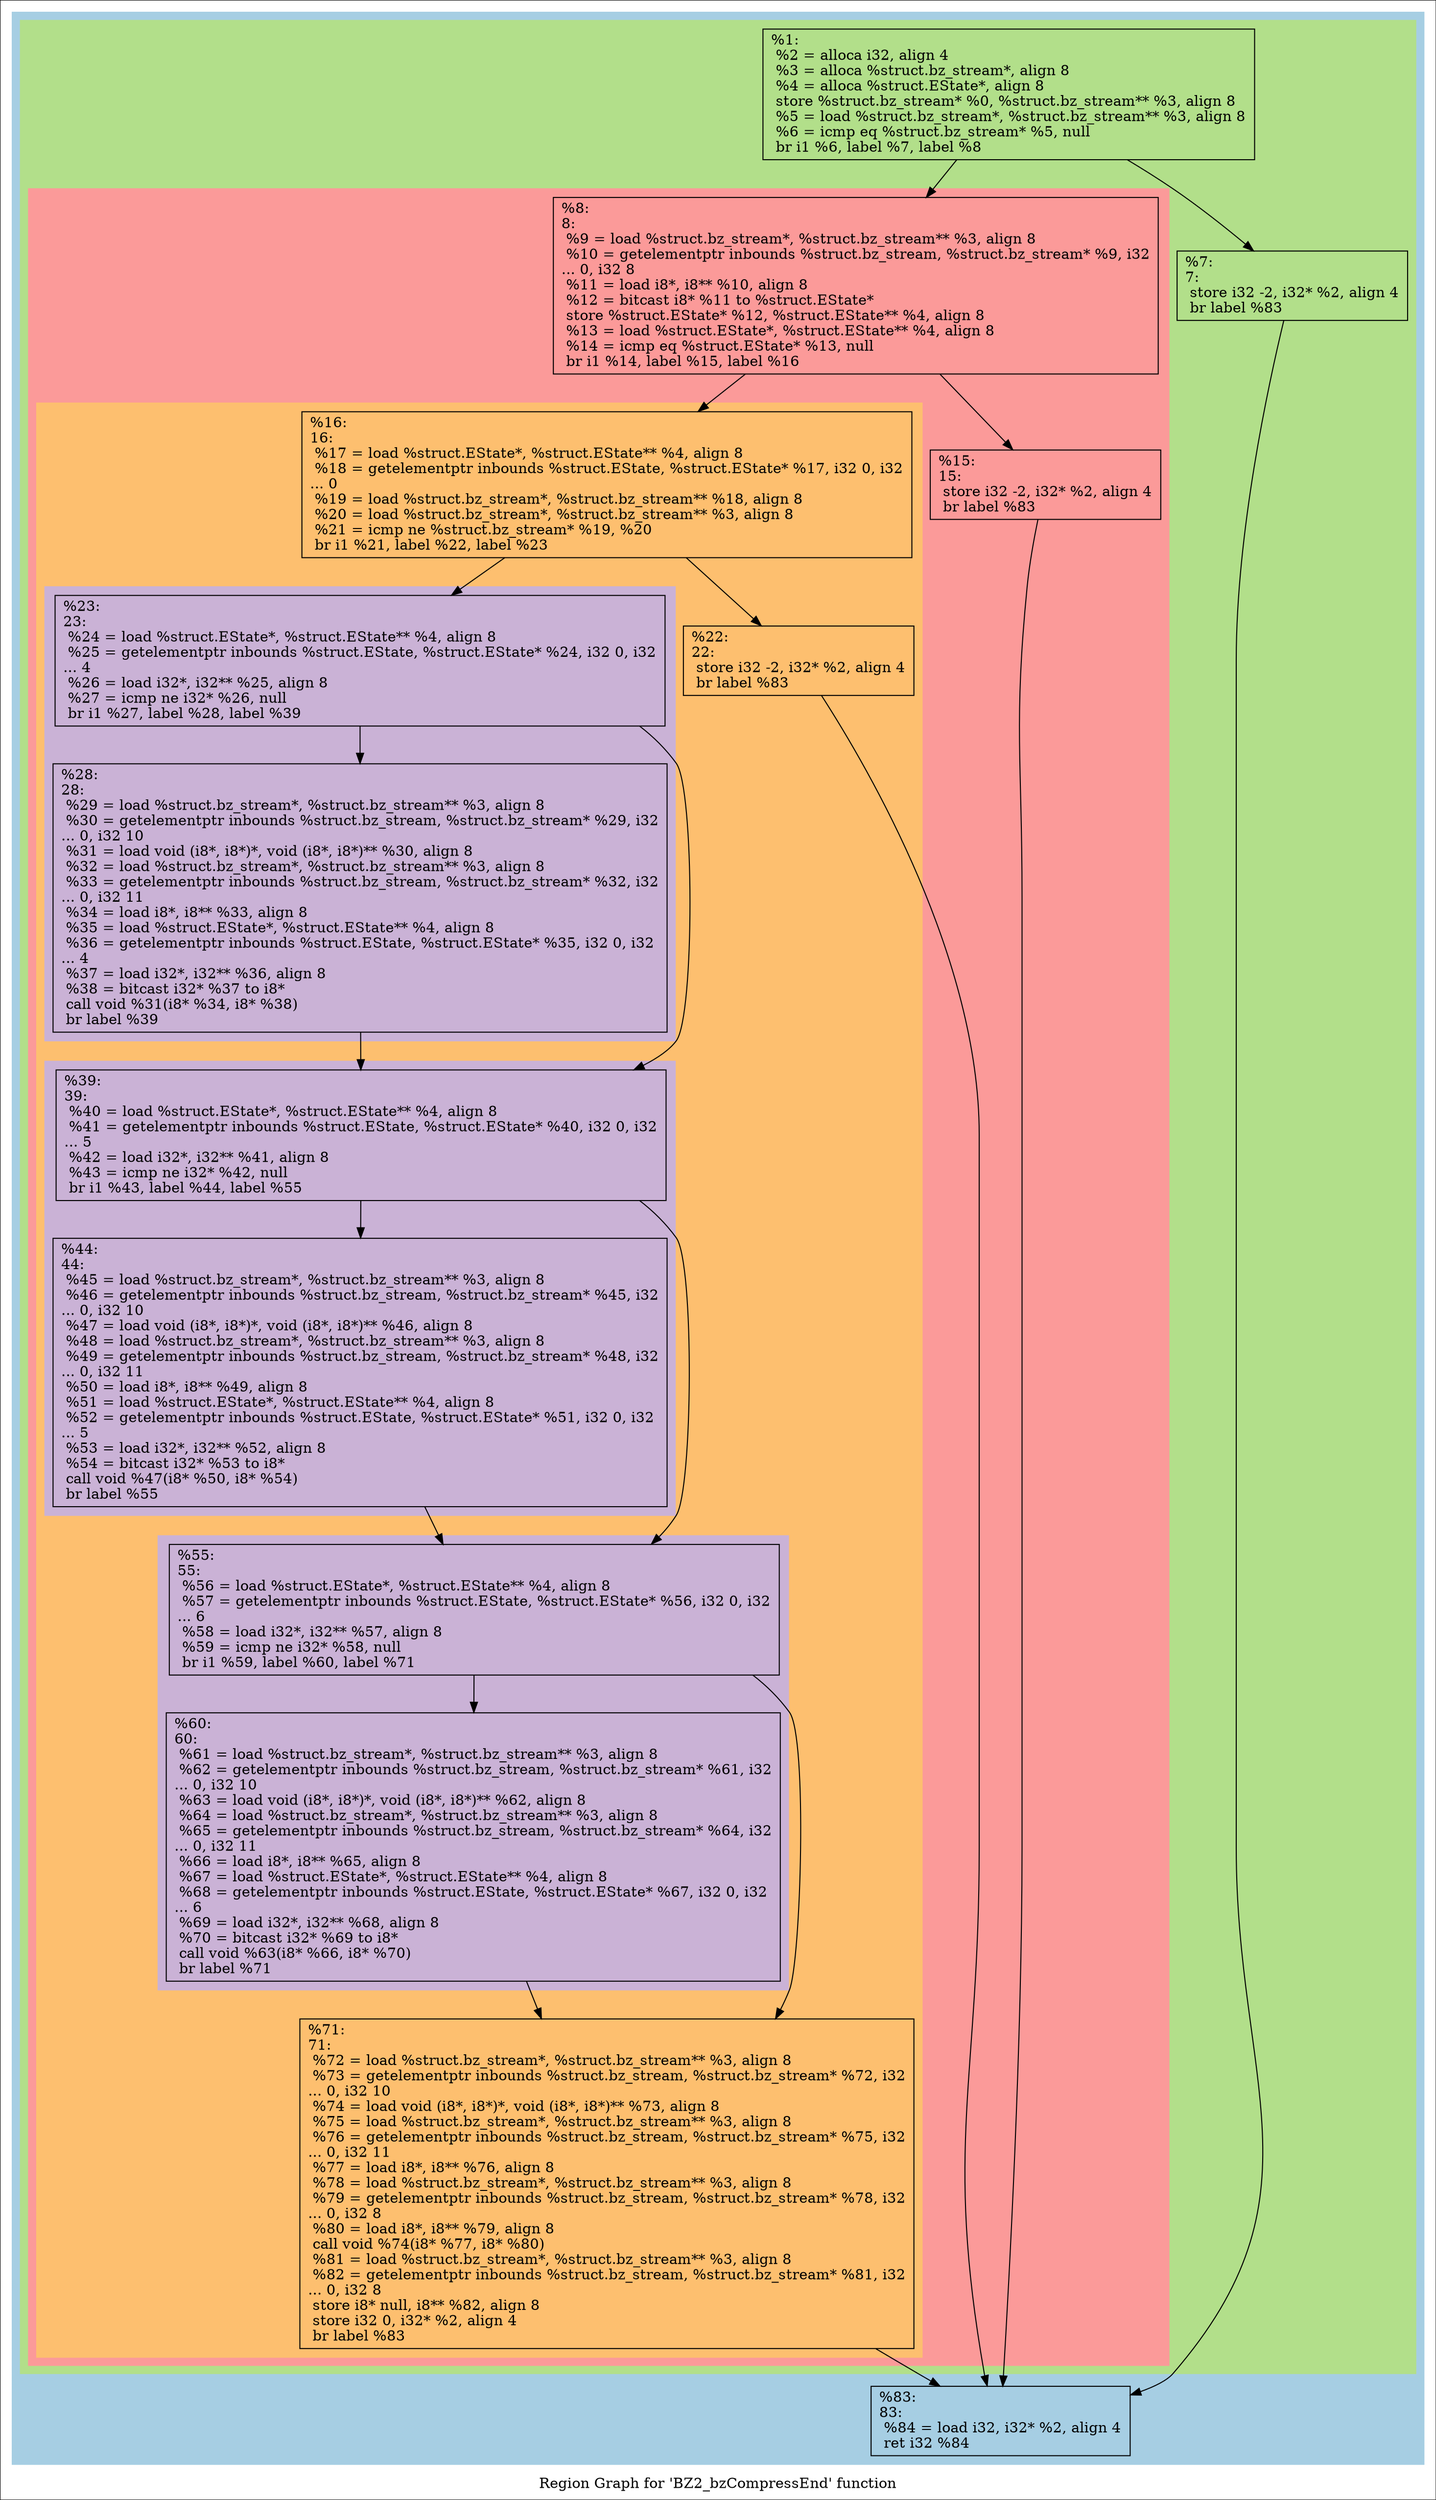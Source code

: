 digraph "Region Graph for 'BZ2_bzCompressEnd' function" {
	label="Region Graph for 'BZ2_bzCompressEnd' function";

	Node0x2ab5170 [shape=record,label="{%1:\l  %2 = alloca i32, align 4\l  %3 = alloca %struct.bz_stream*, align 8\l  %4 = alloca %struct.EState*, align 8\l  store %struct.bz_stream* %0, %struct.bz_stream** %3, align 8\l  %5 = load %struct.bz_stream*, %struct.bz_stream** %3, align 8\l  %6 = icmp eq %struct.bz_stream* %5, null\l  br i1 %6, label %7, label %8\l}"];
	Node0x2ab5170 -> Node0x2b424f0;
	Node0x2ab5170 -> Node0x2b57780;
	Node0x2b424f0 [shape=record,label="{%7:\l7:                                                \l  store i32 -2, i32* %2, align 4\l  br label %83\l}"];
	Node0x2b424f0 -> Node0x2b4ddd0;
	Node0x2b4ddd0 [shape=record,label="{%83:\l83:                                               \l  %84 = load i32, i32* %2, align 4\l  ret i32 %84\l}"];
	Node0x2b57780 [shape=record,label="{%8:\l8:                                                \l  %9 = load %struct.bz_stream*, %struct.bz_stream** %3, align 8\l  %10 = getelementptr inbounds %struct.bz_stream, %struct.bz_stream* %9, i32\l... 0, i32 8\l  %11 = load i8*, i8** %10, align 8\l  %12 = bitcast i8* %11 to %struct.EState*\l  store %struct.EState* %12, %struct.EState** %4, align 8\l  %13 = load %struct.EState*, %struct.EState** %4, align 8\l  %14 = icmp eq %struct.EState* %13, null\l  br i1 %14, label %15, label %16\l}"];
	Node0x2b57780 -> Node0x2a72d70;
	Node0x2b57780 -> Node0x2a91540;
	Node0x2a72d70 [shape=record,label="{%15:\l15:                                               \l  store i32 -2, i32* %2, align 4\l  br label %83\l}"];
	Node0x2a72d70 -> Node0x2b4ddd0;
	Node0x2a91540 [shape=record,label="{%16:\l16:                                               \l  %17 = load %struct.EState*, %struct.EState** %4, align 8\l  %18 = getelementptr inbounds %struct.EState, %struct.EState* %17, i32 0, i32\l... 0\l  %19 = load %struct.bz_stream*, %struct.bz_stream** %18, align 8\l  %20 = load %struct.bz_stream*, %struct.bz_stream** %3, align 8\l  %21 = icmp ne %struct.bz_stream* %19, %20\l  br i1 %21, label %22, label %23\l}"];
	Node0x2a91540 -> Node0x2b33cf0;
	Node0x2a91540 -> Node0x2b3bb40;
	Node0x2b33cf0 [shape=record,label="{%22:\l22:                                               \l  store i32 -2, i32* %2, align 4\l  br label %83\l}"];
	Node0x2b33cf0 -> Node0x2b4ddd0;
	Node0x2b3bb40 [shape=record,label="{%23:\l23:                                               \l  %24 = load %struct.EState*, %struct.EState** %4, align 8\l  %25 = getelementptr inbounds %struct.EState, %struct.EState* %24, i32 0, i32\l... 4\l  %26 = load i32*, i32** %25, align 8\l  %27 = icmp ne i32* %26, null\l  br i1 %27, label %28, label %39\l}"];
	Node0x2b3bb40 -> Node0x2aeb2b0;
	Node0x2b3bb40 -> Node0x28368a0;
	Node0x2aeb2b0 [shape=record,label="{%28:\l28:                                               \l  %29 = load %struct.bz_stream*, %struct.bz_stream** %3, align 8\l  %30 = getelementptr inbounds %struct.bz_stream, %struct.bz_stream* %29, i32\l... 0, i32 10\l  %31 = load void (i8*, i8*)*, void (i8*, i8*)** %30, align 8\l  %32 = load %struct.bz_stream*, %struct.bz_stream** %3, align 8\l  %33 = getelementptr inbounds %struct.bz_stream, %struct.bz_stream* %32, i32\l... 0, i32 11\l  %34 = load i8*, i8** %33, align 8\l  %35 = load %struct.EState*, %struct.EState** %4, align 8\l  %36 = getelementptr inbounds %struct.EState, %struct.EState* %35, i32 0, i32\l... 4\l  %37 = load i32*, i32** %36, align 8\l  %38 = bitcast i32* %37 to i8*\l  call void %31(i8* %34, i8* %38)\l  br label %39\l}"];
	Node0x2aeb2b0 -> Node0x28368a0;
	Node0x28368a0 [shape=record,label="{%39:\l39:                                               \l  %40 = load %struct.EState*, %struct.EState** %4, align 8\l  %41 = getelementptr inbounds %struct.EState, %struct.EState* %40, i32 0, i32\l... 5\l  %42 = load i32*, i32** %41, align 8\l  %43 = icmp ne i32* %42, null\l  br i1 %43, label %44, label %55\l}"];
	Node0x28368a0 -> Node0x28be7c0;
	Node0x28368a0 -> Node0x2b62490;
	Node0x28be7c0 [shape=record,label="{%44:\l44:                                               \l  %45 = load %struct.bz_stream*, %struct.bz_stream** %3, align 8\l  %46 = getelementptr inbounds %struct.bz_stream, %struct.bz_stream* %45, i32\l... 0, i32 10\l  %47 = load void (i8*, i8*)*, void (i8*, i8*)** %46, align 8\l  %48 = load %struct.bz_stream*, %struct.bz_stream** %3, align 8\l  %49 = getelementptr inbounds %struct.bz_stream, %struct.bz_stream* %48, i32\l... 0, i32 11\l  %50 = load i8*, i8** %49, align 8\l  %51 = load %struct.EState*, %struct.EState** %4, align 8\l  %52 = getelementptr inbounds %struct.EState, %struct.EState* %51, i32 0, i32\l... 5\l  %53 = load i32*, i32** %52, align 8\l  %54 = bitcast i32* %53 to i8*\l  call void %47(i8* %50, i8* %54)\l  br label %55\l}"];
	Node0x28be7c0 -> Node0x2b62490;
	Node0x2b62490 [shape=record,label="{%55:\l55:                                               \l  %56 = load %struct.EState*, %struct.EState** %4, align 8\l  %57 = getelementptr inbounds %struct.EState, %struct.EState* %56, i32 0, i32\l... 6\l  %58 = load i32*, i32** %57, align 8\l  %59 = icmp ne i32* %58, null\l  br i1 %59, label %60, label %71\l}"];
	Node0x2b62490 -> Node0x2863b80;
	Node0x2b62490 -> Node0x2b3f170;
	Node0x2863b80 [shape=record,label="{%60:\l60:                                               \l  %61 = load %struct.bz_stream*, %struct.bz_stream** %3, align 8\l  %62 = getelementptr inbounds %struct.bz_stream, %struct.bz_stream* %61, i32\l... 0, i32 10\l  %63 = load void (i8*, i8*)*, void (i8*, i8*)** %62, align 8\l  %64 = load %struct.bz_stream*, %struct.bz_stream** %3, align 8\l  %65 = getelementptr inbounds %struct.bz_stream, %struct.bz_stream* %64, i32\l... 0, i32 11\l  %66 = load i8*, i8** %65, align 8\l  %67 = load %struct.EState*, %struct.EState** %4, align 8\l  %68 = getelementptr inbounds %struct.EState, %struct.EState* %67, i32 0, i32\l... 6\l  %69 = load i32*, i32** %68, align 8\l  %70 = bitcast i32* %69 to i8*\l  call void %63(i8* %66, i8* %70)\l  br label %71\l}"];
	Node0x2863b80 -> Node0x2b3f170;
	Node0x2b3f170 [shape=record,label="{%71:\l71:                                               \l  %72 = load %struct.bz_stream*, %struct.bz_stream** %3, align 8\l  %73 = getelementptr inbounds %struct.bz_stream, %struct.bz_stream* %72, i32\l... 0, i32 10\l  %74 = load void (i8*, i8*)*, void (i8*, i8*)** %73, align 8\l  %75 = load %struct.bz_stream*, %struct.bz_stream** %3, align 8\l  %76 = getelementptr inbounds %struct.bz_stream, %struct.bz_stream* %75, i32\l... 0, i32 11\l  %77 = load i8*, i8** %76, align 8\l  %78 = load %struct.bz_stream*, %struct.bz_stream** %3, align 8\l  %79 = getelementptr inbounds %struct.bz_stream, %struct.bz_stream* %78, i32\l... 0, i32 8\l  %80 = load i8*, i8** %79, align 8\l  call void %74(i8* %77, i8* %80)\l  %81 = load %struct.bz_stream*, %struct.bz_stream** %3, align 8\l  %82 = getelementptr inbounds %struct.bz_stream, %struct.bz_stream* %81, i32\l... 0, i32 8\l  store i8* null, i8** %82, align 8\l  store i32 0, i32* %2, align 4\l  br label %83\l}"];
	Node0x2b3f170 -> Node0x2b4ddd0;
	colorscheme = "paired12"
        subgraph cluster_0x2b62410 {
          label = "";
          style = filled;
          color = 1
          subgraph cluster_0x2b91860 {
            label = "";
            style = filled;
            color = 3
            subgraph cluster_0x2b52380 {
              label = "";
              style = filled;
              color = 5
              subgraph cluster_0x2b998c0 {
                label = "";
                style = filled;
                color = 7
                subgraph cluster_0x27c3c00 {
                  label = "";
                  style = filled;
                  color = 9
                  Node0x2b3bb40;
                  Node0x2aeb2b0;
                }
                subgraph cluster_0x2b99840 {
                  label = "";
                  style = filled;
                  color = 9
                  Node0x28368a0;
                  Node0x28be7c0;
                }
                subgraph cluster_0x2b997c0 {
                  label = "";
                  style = filled;
                  color = 9
                  Node0x2b62490;
                  Node0x2863b80;
                }
                Node0x2a91540;
                Node0x2b33cf0;
                Node0x2b3f170;
              }
              Node0x2b57780;
              Node0x2a72d70;
            }
            Node0x2ab5170;
            Node0x2b424f0;
          }
          Node0x2b4ddd0;
        }
}
